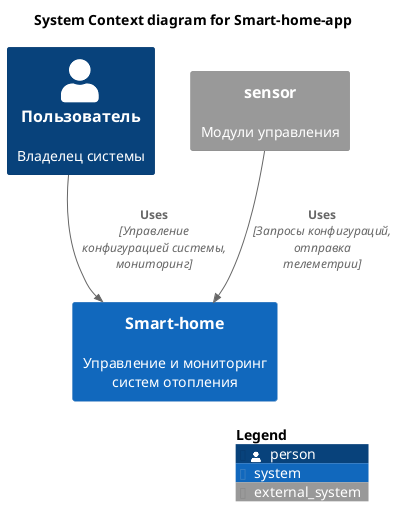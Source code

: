 @startuml
!include <C4/C4_Context>

title System Context diagram for Smart-home-app

Person(user, "Пользователь", $sprite="person", "Владелец системы")

System(smart_home, "Smart-home", "Управление и мониторинг систем отопления")

System_Ext(sensor, "sensor", "Модули управления")

Rel(user, smart_home, "Uses", "Управление конфигурацией системы, мониторинг")
Rel(sensor, smart_home, "Uses", "Запросы конфигураций, отправка телеметрии")

SHOW_LEGEND()
@enduml
